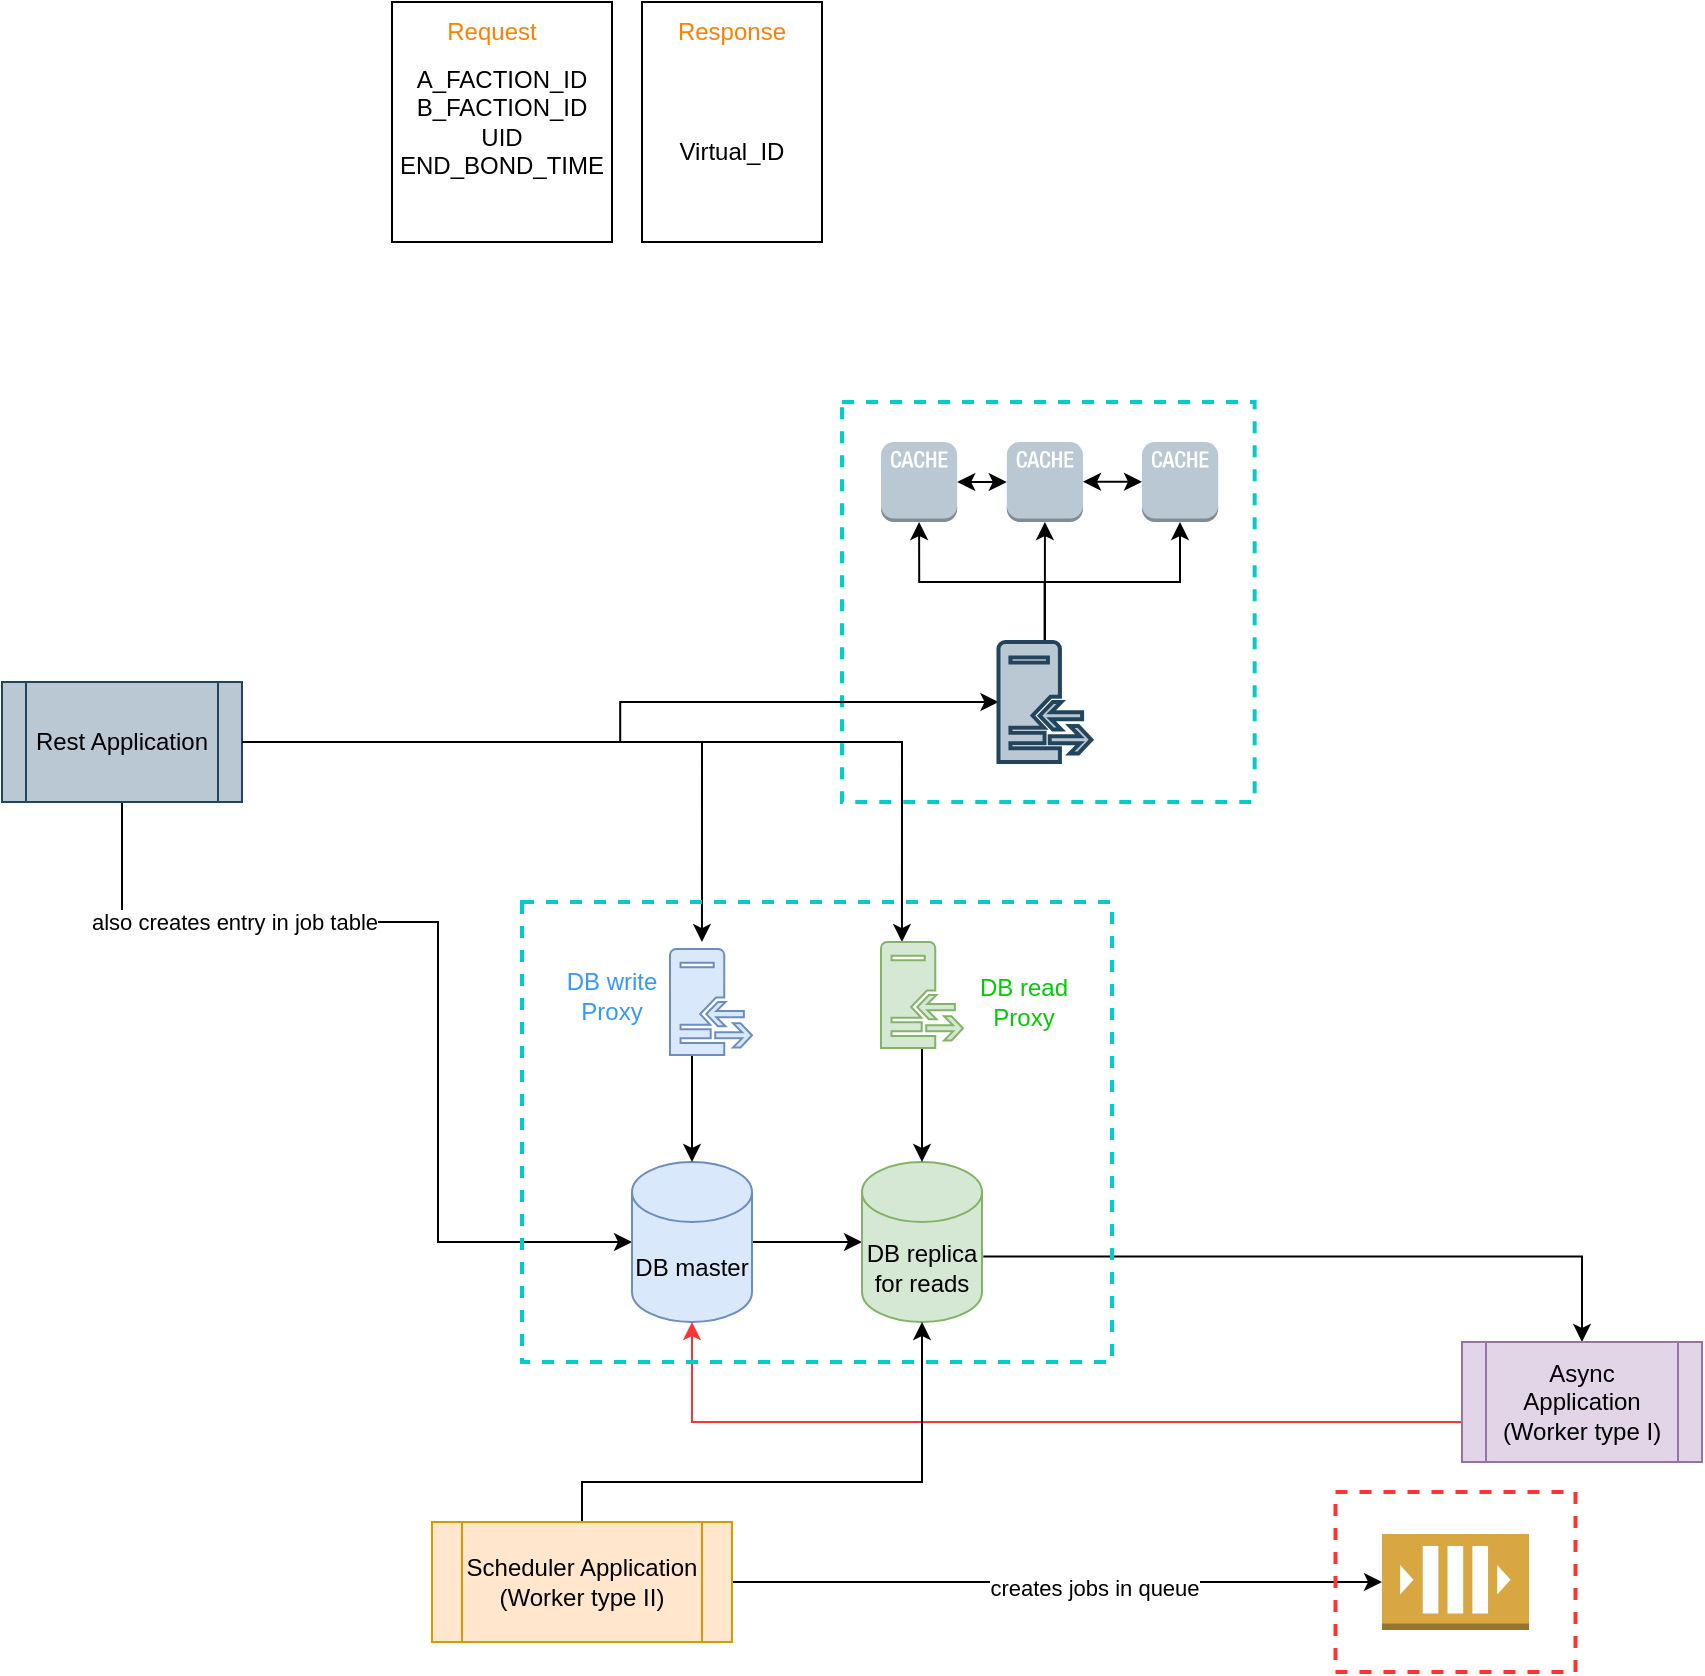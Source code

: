 <mxfile version="20.4.0" type="device"><diagram id="zOs_MIx-DdDwcaa0uZe_" name="Page-1"><mxGraphModel dx="1375" dy="754" grid="1" gridSize="10" guides="1" tooltips="1" connect="1" arrows="1" fold="1" page="1" pageScale="1" pageWidth="850" pageHeight="1100" math="0" shadow="0"><root><mxCell id="0"/><mxCell id="1" parent="0"/><mxCell id="JkmXBmm1l42V6UdKuu7U-49" value="" style="rounded=0;whiteSpace=wrap;html=1;dashed=1;strokeColor=#00CCCC;strokeWidth=2;fontColor=#000000;fillColor=none;" parent="1" vertex="1"><mxGeometry x="500" y="220" width="206.32" height="200" as="geometry"/></mxCell><mxCell id="JkmXBmm1l42V6UdKuu7U-9" value="" style="rounded=0;whiteSpace=wrap;html=1;fillColor=none;" parent="1" vertex="1"><mxGeometry x="275" y="20" width="110" height="120" as="geometry"/></mxCell><mxCell id="JkmXBmm1l42V6UdKuu7U-4" value="A_FACTION_ID&lt;br&gt;B_FACTION_ID&lt;br&gt;UID&lt;br&gt;END_BOND_TIME" style="text;html=1;strokeColor=none;fillColor=none;align=center;verticalAlign=middle;whiteSpace=wrap;rounded=0;" parent="1" vertex="1"><mxGeometry x="285" y="50" width="90" height="60" as="geometry"/></mxCell><mxCell id="JkmXBmm1l42V6UdKuu7U-7" value="Virtual_ID" style="text;html=1;strokeColor=none;fillColor=none;align=center;verticalAlign=middle;whiteSpace=wrap;rounded=0;" parent="1" vertex="1"><mxGeometry x="415" y="80" width="60" height="30" as="geometry"/></mxCell><mxCell id="JkmXBmm1l42V6UdKuu7U-10" value="" style="rounded=0;whiteSpace=wrap;html=1;fillColor=none;" parent="1" vertex="1"><mxGeometry x="400" y="20" width="90" height="120" as="geometry"/></mxCell><mxCell id="JkmXBmm1l42V6UdKuu7U-38" style="edgeStyle=orthogonalEdgeStyle;rounded=0;orthogonalLoop=1;jettySize=auto;html=1;entryX=0;entryY=0.5;entryDx=0;entryDy=0;entryPerimeter=0;fontColor=#000000;" parent="1" source="JkmXBmm1l42V6UdKuu7U-11" target="JkmXBmm1l42V6UdKuu7U-13" edge="1"><mxGeometry relative="1" as="geometry"><Array as="points"><mxPoint x="140" y="480"/><mxPoint x="298" y="480"/><mxPoint x="298" y="640"/></Array></mxGeometry></mxCell><mxCell id="JkmXBmm1l42V6UdKuu7U-60" value="also creates entry in job table" style="edgeLabel;html=1;align=center;verticalAlign=middle;resizable=0;points=[];fontColor=#000000;" parent="JkmXBmm1l42V6UdKuu7U-38" vertex="1" connectable="0"><mxGeometry x="-0.511" relative="1" as="geometry"><mxPoint as="offset"/></mxGeometry></mxCell><mxCell id="JkmXBmm1l42V6UdKuu7U-58" style="edgeStyle=orthogonalEdgeStyle;rounded=0;orthogonalLoop=1;jettySize=auto;html=1;entryX=0.644;entryY=0.087;entryDx=0;entryDy=0;entryPerimeter=0;strokeColor=#000000;fontColor=#000000;startArrow=none;startFill=0;endArrow=classic;endFill=1;" parent="1" source="JkmXBmm1l42V6UdKuu7U-11" target="JkmXBmm1l42V6UdKuu7U-48" edge="1"><mxGeometry relative="1" as="geometry"/></mxCell><mxCell id="JkmXBmm1l42V6UdKuu7U-59" style="edgeStyle=orthogonalEdgeStyle;rounded=0;orthogonalLoop=1;jettySize=auto;html=1;entryX=0.305;entryY=0.087;entryDx=0;entryDy=0;entryPerimeter=0;strokeColor=#000000;fontColor=#000000;startArrow=none;startFill=0;endArrow=classic;endFill=1;" parent="1" source="JkmXBmm1l42V6UdKuu7U-11" target="JkmXBmm1l42V6UdKuu7U-48" edge="1"><mxGeometry relative="1" as="geometry"/></mxCell><mxCell id="JkmXBmm1l42V6UdKuu7U-11" value="Rest Application" style="shape=process;whiteSpace=wrap;html=1;backgroundOutline=1;fillColor=#bac8d3;strokeColor=#23445d;" parent="1" vertex="1"><mxGeometry x="80" y="360" width="120" height="60" as="geometry"/></mxCell><mxCell id="JkmXBmm1l42V6UdKuu7U-14" style="edgeStyle=orthogonalEdgeStyle;rounded=0;orthogonalLoop=1;jettySize=auto;html=1;" parent="1" source="JkmXBmm1l42V6UdKuu7U-13" target="JkmXBmm1l42V6UdKuu7U-15" edge="1"><mxGeometry relative="1" as="geometry"><mxPoint x="540" y="640" as="targetPoint"/></mxGeometry></mxCell><mxCell id="JkmXBmm1l42V6UdKuu7U-13" value="DB master" style="shape=cylinder3;whiteSpace=wrap;html=1;boundedLbl=1;backgroundOutline=1;size=15;fillColor=#dae8fc;strokeColor=#6c8ebf;" parent="1" vertex="1"><mxGeometry x="395" y="600" width="60" height="80" as="geometry"/></mxCell><mxCell id="JkmXBmm1l42V6UdKuu7U-15" value="DB replica&lt;br&gt;for reads" style="shape=cylinder3;whiteSpace=wrap;html=1;boundedLbl=1;backgroundOutline=1;size=15;fillColor=#d5e8d4;strokeColor=#82b366;" parent="1" vertex="1"><mxGeometry x="510" y="600" width="60" height="80" as="geometry"/></mxCell><mxCell id="JkmXBmm1l42V6UdKuu7U-17" style="edgeStyle=orthogonalEdgeStyle;rounded=0;orthogonalLoop=1;jettySize=auto;html=1;" parent="1" source="JkmXBmm1l42V6UdKuu7U-16" target="JkmXBmm1l42V6UdKuu7U-13" edge="1"><mxGeometry relative="1" as="geometry"><Array as="points"><mxPoint x="425" y="560"/><mxPoint x="425" y="560"/></Array></mxGeometry></mxCell><mxCell id="JkmXBmm1l42V6UdKuu7U-16" value="" style="sketch=0;pointerEvents=1;shadow=0;dashed=0;html=1;strokeColor=#6c8ebf;fillColor=#dae8fc;labelPosition=center;verticalLabelPosition=bottom;verticalAlign=top;outlineConnect=0;align=center;shape=mxgraph.office.servers.reverse_proxy;" parent="1" vertex="1"><mxGeometry x="414" y="493.5" width="41" height="53" as="geometry"/></mxCell><mxCell id="JkmXBmm1l42V6UdKuu7U-20" value="Response" style="text;html=1;strokeColor=none;fillColor=none;align=center;verticalAlign=middle;whiteSpace=wrap;rounded=0;fontColor=#FF8000;" parent="1" vertex="1"><mxGeometry x="415" y="20" width="60" height="30" as="geometry"/></mxCell><mxCell id="JkmXBmm1l42V6UdKuu7U-21" value="Request" style="text;html=1;strokeColor=none;fillColor=none;align=center;verticalAlign=middle;whiteSpace=wrap;rounded=0;fontColor=#FF8000;" parent="1" vertex="1"><mxGeometry x="295" y="20" width="60" height="30" as="geometry"/></mxCell><mxCell id="JkmXBmm1l42V6UdKuu7U-25" value="DB write Proxy" style="text;html=1;strokeColor=none;fillColor=none;align=center;verticalAlign=middle;whiteSpace=wrap;rounded=0;fontColor=#3399FF;" parent="1" vertex="1"><mxGeometry x="355" y="501.5" width="60" height="30" as="geometry"/></mxCell><mxCell id="JkmXBmm1l42V6UdKuu7U-27" style="edgeStyle=orthogonalEdgeStyle;rounded=0;orthogonalLoop=1;jettySize=auto;html=1;fontColor=#FF8000;" parent="1" source="JkmXBmm1l42V6UdKuu7U-26" target="JkmXBmm1l42V6UdKuu7U-15" edge="1"><mxGeometry relative="1" as="geometry"/></mxCell><mxCell id="JkmXBmm1l42V6UdKuu7U-26" value="" style="sketch=0;pointerEvents=1;shadow=0;dashed=0;html=1;strokeColor=#82b366;fillColor=#d5e8d4;labelPosition=center;verticalLabelPosition=bottom;verticalAlign=top;outlineConnect=0;align=center;shape=mxgraph.office.servers.reverse_proxy;" parent="1" vertex="1"><mxGeometry x="519.5" y="490" width="41" height="53" as="geometry"/></mxCell><mxCell id="JkmXBmm1l42V6UdKuu7U-29" value="DB read Proxy" style="text;html=1;strokeColor=none;fillColor=none;align=center;verticalAlign=middle;whiteSpace=wrap;rounded=0;fontColor=#00CC00;" parent="1" vertex="1"><mxGeometry x="560.5" y="505" width="60" height="30" as="geometry"/></mxCell><mxCell id="JkmXBmm1l42V6UdKuu7U-62" style="edgeStyle=orthogonalEdgeStyle;rounded=0;orthogonalLoop=1;jettySize=auto;html=1;entryX=0;entryY=0.5;entryDx=0;entryDy=0;entryPerimeter=0;strokeColor=#000000;fontColor=#000000;startArrow=classic;startFill=1;endArrow=classic;endFill=1;" parent="1" source="JkmXBmm1l42V6UdKuu7U-30" target="JkmXBmm1l42V6UdKuu7U-51" edge="1"><mxGeometry relative="1" as="geometry"/></mxCell><mxCell id="JkmXBmm1l42V6UdKuu7U-30" value="" style="outlineConnect=0;dashed=0;verticalLabelPosition=bottom;verticalAlign=top;align=center;html=1;shape=mxgraph.aws3.cache_node;fillColor=#bac8d3;strokeColor=#23445d;" parent="1" vertex="1"><mxGeometry x="519.5" y="240" width="38.1" height="40" as="geometry"/></mxCell><mxCell id="JkmXBmm1l42V6UdKuu7U-46" style="edgeStyle=orthogonalEdgeStyle;rounded=0;orthogonalLoop=1;jettySize=auto;html=1;entryX=1.011;entryY=0.59;entryDx=0;entryDy=0;entryPerimeter=0;fontColor=#000000;startArrow=classic;startFill=1;endArrow=none;endFill=0;" parent="1" source="JkmXBmm1l42V6UdKuu7U-34" target="JkmXBmm1l42V6UdKuu7U-15" edge="1"><mxGeometry relative="1" as="geometry"><Array as="points"><mxPoint x="870" y="647"/></Array></mxGeometry></mxCell><mxCell id="JkmXBmm1l42V6UdKuu7U-47" style="edgeStyle=orthogonalEdgeStyle;rounded=0;orthogonalLoop=1;jettySize=auto;html=1;fontColor=#000000;strokeColor=#FF3333;" parent="1" source="JkmXBmm1l42V6UdKuu7U-34" target="JkmXBmm1l42V6UdKuu7U-13" edge="1"><mxGeometry relative="1" as="geometry"><Array as="points"><mxPoint x="425" y="730"/></Array></mxGeometry></mxCell><mxCell id="JkmXBmm1l42V6UdKuu7U-34" value="Async Application (Worker type I)" style="shape=process;whiteSpace=wrap;html=1;backgroundOutline=1;fillColor=#e1d5e7;strokeColor=#9673a6;" parent="1" vertex="1"><mxGeometry x="810" y="690" width="120" height="60" as="geometry"/></mxCell><mxCell id="JkmXBmm1l42V6UdKuu7U-42" style="edgeStyle=orthogonalEdgeStyle;rounded=0;orthogonalLoop=1;jettySize=auto;html=1;fontColor=#000000;" parent="1" source="JkmXBmm1l42V6UdKuu7U-41" target="JkmXBmm1l42V6UdKuu7U-15" edge="1"><mxGeometry relative="1" as="geometry"><Array as="points"><mxPoint x="370" y="760"/><mxPoint x="540" y="760"/></Array></mxGeometry></mxCell><mxCell id="JkmXBmm1l42V6UdKuu7U-44" style="edgeStyle=orthogonalEdgeStyle;rounded=0;orthogonalLoop=1;jettySize=auto;html=1;fontColor=#000000;entryX=0;entryY=0.5;entryDx=0;entryDy=0;entryPerimeter=0;" parent="1" source="JkmXBmm1l42V6UdKuu7U-41" target="JkmXBmm1l42V6UdKuu7U-43" edge="1"><mxGeometry relative="1" as="geometry"><mxPoint x="670" y="770" as="targetPoint"/></mxGeometry></mxCell><mxCell id="JkmXBmm1l42V6UdKuu7U-45" value="creates jobs in queue" style="edgeLabel;html=1;align=center;verticalAlign=middle;resizable=0;points=[];fontColor=#000000;" parent="JkmXBmm1l42V6UdKuu7U-44" vertex="1" connectable="0"><mxGeometry x="0.115" y="-3" relative="1" as="geometry"><mxPoint as="offset"/></mxGeometry></mxCell><mxCell id="JkmXBmm1l42V6UdKuu7U-41" value="Scheduler Application (Worker type II)" style="shape=process;whiteSpace=wrap;html=1;backgroundOutline=1;fillColor=#ffe6cc;strokeColor=#d79b00;" parent="1" vertex="1"><mxGeometry x="295" y="780" width="150" height="60" as="geometry"/></mxCell><mxCell id="JkmXBmm1l42V6UdKuu7U-43" value="" style="outlineConnect=0;dashed=0;verticalLabelPosition=bottom;verticalAlign=top;align=center;html=1;shape=mxgraph.aws3.queue;fillColor=#D9A741;gradientColor=none;fontColor=#000000;" parent="1" vertex="1"><mxGeometry x="770" y="786" width="73.5" height="48" as="geometry"/></mxCell><mxCell id="JkmXBmm1l42V6UdKuu7U-48" value="" style="rounded=0;whiteSpace=wrap;html=1;fontColor=#000000;fillColor=none;dashed=1;strokeColor=#00CCCC;strokeWidth=2;" parent="1" vertex="1"><mxGeometry x="340" y="470" width="295" height="230" as="geometry"/></mxCell><mxCell id="JkmXBmm1l42V6UdKuu7U-50" value="" style="rounded=0;whiteSpace=wrap;html=1;dashed=1;strokeColor=#FF3333;strokeWidth=2;fontColor=#000000;fillColor=none;" parent="1" vertex="1"><mxGeometry x="746.75" y="765" width="120" height="90" as="geometry"/></mxCell><mxCell id="JkmXBmm1l42V6UdKuu7U-51" value="" style="outlineConnect=0;dashed=0;verticalLabelPosition=bottom;verticalAlign=top;align=center;html=1;shape=mxgraph.aws3.cache_node;fillColor=#bac8d3;strokeColor=#23445d;" parent="1" vertex="1"><mxGeometry x="582.4" y="240" width="38.1" height="40" as="geometry"/></mxCell><mxCell id="JkmXBmm1l42V6UdKuu7U-52" value="" style="outlineConnect=0;dashed=0;verticalLabelPosition=bottom;verticalAlign=top;align=center;html=1;shape=mxgraph.aws3.cache_node;fillColor=#bac8d3;strokeColor=#23445d;" parent="1" vertex="1"><mxGeometry x="650" y="240" width="38.1" height="40" as="geometry"/></mxCell><mxCell id="JkmXBmm1l42V6UdKuu7U-57" style="edgeStyle=orthogonalEdgeStyle;rounded=0;orthogonalLoop=1;jettySize=auto;html=1;strokeColor=#000000;fontColor=#000000;startArrow=classic;startFill=1;endArrow=none;endFill=0;" parent="1" source="JkmXBmm1l42V6UdKuu7U-61" target="JkmXBmm1l42V6UdKuu7U-11" edge="1"><mxGeometry relative="1" as="geometry"><mxPoint x="588.7" y="355.034" as="sourcePoint"/></mxGeometry></mxCell><mxCell id="JkmXBmm1l42V6UdKuu7U-66" style="edgeStyle=orthogonalEdgeStyle;rounded=0;orthogonalLoop=1;jettySize=auto;html=1;entryX=0.5;entryY=1;entryDx=0;entryDy=0;entryPerimeter=0;strokeColor=#000000;strokeWidth=1;fontColor=#000000;startArrow=none;startFill=0;endArrow=classic;endFill=1;" parent="1" source="JkmXBmm1l42V6UdKuu7U-61" target="JkmXBmm1l42V6UdKuu7U-30" edge="1"><mxGeometry relative="1" as="geometry"><Array as="points"><mxPoint x="601" y="310"/><mxPoint x="539" y="310"/></Array></mxGeometry></mxCell><mxCell id="JkmXBmm1l42V6UdKuu7U-67" style="edgeStyle=orthogonalEdgeStyle;rounded=0;orthogonalLoop=1;jettySize=auto;html=1;entryX=0.5;entryY=1;entryDx=0;entryDy=0;entryPerimeter=0;strokeColor=#000000;strokeWidth=1;fontColor=#000000;startArrow=none;startFill=0;endArrow=classic;endFill=1;" parent="1" source="JkmXBmm1l42V6UdKuu7U-61" target="JkmXBmm1l42V6UdKuu7U-51" edge="1"><mxGeometry relative="1" as="geometry"/></mxCell><mxCell id="JkmXBmm1l42V6UdKuu7U-68" style="edgeStyle=orthogonalEdgeStyle;rounded=0;orthogonalLoop=1;jettySize=auto;html=1;strokeColor=#000000;strokeWidth=1;fontColor=#000000;startArrow=none;startFill=0;endArrow=classic;endFill=1;" parent="1" source="JkmXBmm1l42V6UdKuu7U-61" target="JkmXBmm1l42V6UdKuu7U-52" edge="1"><mxGeometry relative="1" as="geometry"><Array as="points"><mxPoint x="601" y="310"/><mxPoint x="669" y="310"/></Array></mxGeometry></mxCell><mxCell id="JkmXBmm1l42V6UdKuu7U-61" value="" style="sketch=0;pointerEvents=1;shadow=0;dashed=0;html=1;strokeColor=#23445d;fillColor=#bac8d3;labelPosition=center;verticalLabelPosition=bottom;verticalAlign=top;outlineConnect=0;align=center;shape=mxgraph.office.servers.reverse_proxy;strokeWidth=2;" parent="1" vertex="1"><mxGeometry x="578.24" y="340" width="46.42" height="60" as="geometry"/></mxCell><mxCell id="JkmXBmm1l42V6UdKuu7U-64" style="edgeStyle=orthogonalEdgeStyle;rounded=0;orthogonalLoop=1;jettySize=auto;html=1;entryX=0;entryY=0.5;entryDx=0;entryDy=0;entryPerimeter=0;strokeColor=#000000;fontColor=#000000;startArrow=classic;startFill=1;endArrow=classic;endFill=1;" parent="1" target="JkmXBmm1l42V6UdKuu7U-52" edge="1"><mxGeometry relative="1" as="geometry"><mxPoint x="620.5" y="259.86" as="sourcePoint"/><mxPoint x="645.3" y="259.86" as="targetPoint"/><Array as="points"/></mxGeometry></mxCell></root></mxGraphModel></diagram></mxfile>